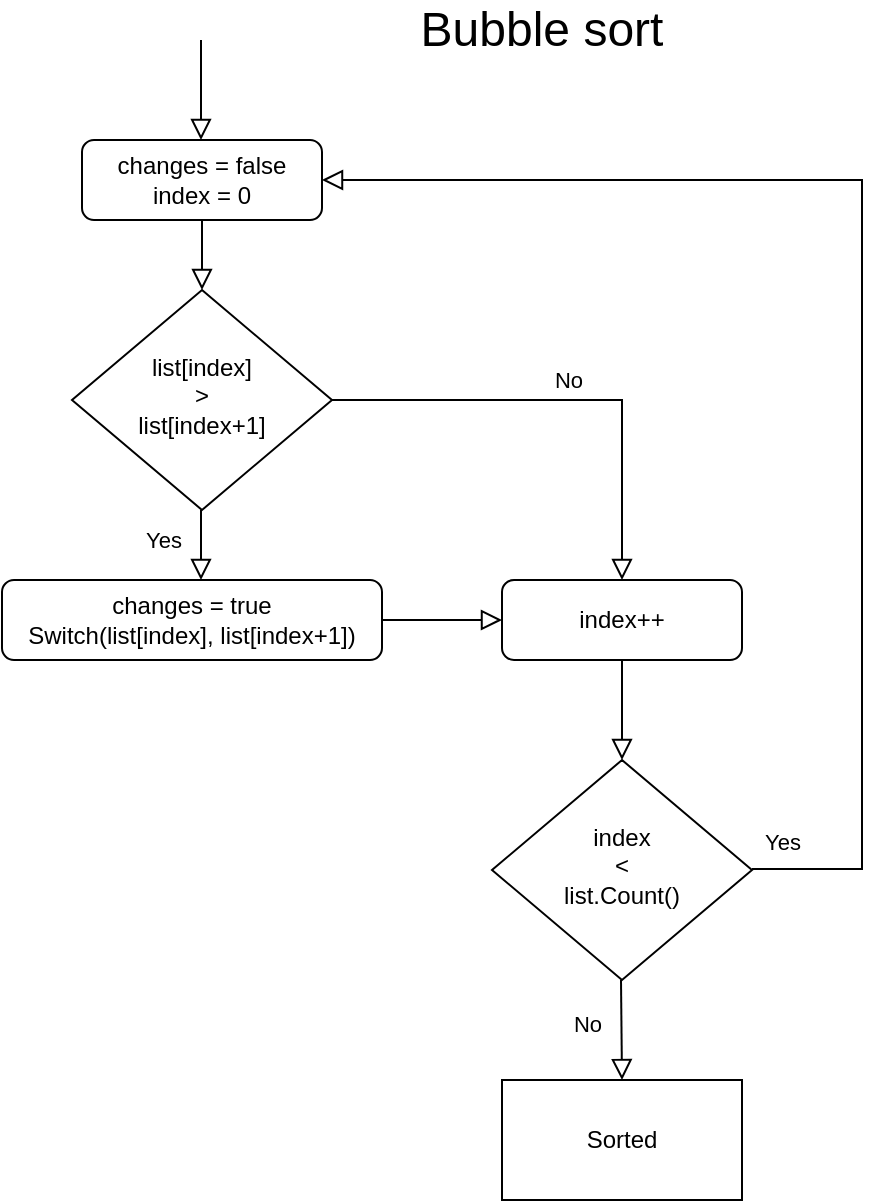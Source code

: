 <mxfile version="15.5.5" type="device"><diagram id="C5RBs43oDa-KdzZeNtuy" name="Page-1"><mxGraphModel dx="1038" dy="547" grid="1" gridSize="10" guides="1" tooltips="1" connect="1" arrows="1" fold="1" page="1" pageScale="1" pageWidth="827" pageHeight="1169" math="0" shadow="0"><root><mxCell id="WIyWlLk6GJQsqaUBKTNV-0"/><mxCell id="WIyWlLk6GJQsqaUBKTNV-1" parent="WIyWlLk6GJQsqaUBKTNV-0"/><mxCell id="WIyWlLk6GJQsqaUBKTNV-2" value="" style="rounded=0;html=1;jettySize=auto;orthogonalLoop=1;fontSize=11;endArrow=block;endFill=0;endSize=8;strokeWidth=1;shadow=0;labelBackgroundColor=none;edgeStyle=orthogonalEdgeStyle;" parent="WIyWlLk6GJQsqaUBKTNV-1" source="WIyWlLk6GJQsqaUBKTNV-3" target="WIyWlLk6GJQsqaUBKTNV-6" edge="1"><mxGeometry relative="1" as="geometry"/></mxCell><mxCell id="WIyWlLk6GJQsqaUBKTNV-3" value="changes = false&lt;br&gt;index = 0" style="rounded=1;whiteSpace=wrap;html=1;fontSize=12;glass=0;strokeWidth=1;shadow=0;" parent="WIyWlLk6GJQsqaUBKTNV-1" vertex="1"><mxGeometry x="310" y="150" width="120" height="40" as="geometry"/></mxCell><mxCell id="WIyWlLk6GJQsqaUBKTNV-5" value="No" style="edgeStyle=orthogonalEdgeStyle;rounded=0;html=1;jettySize=auto;orthogonalLoop=1;fontSize=11;endArrow=block;endFill=0;endSize=8;strokeWidth=1;shadow=0;labelBackgroundColor=none;" parent="WIyWlLk6GJQsqaUBKTNV-1" source="WIyWlLk6GJQsqaUBKTNV-6" target="WIyWlLk6GJQsqaUBKTNV-7" edge="1"><mxGeometry y="10" relative="1" as="geometry"><mxPoint as="offset"/></mxGeometry></mxCell><mxCell id="WIyWlLk6GJQsqaUBKTNV-6" value="list[index]&lt;br&gt;&amp;gt;&lt;br&gt;list[index+1]" style="rhombus;whiteSpace=wrap;html=1;shadow=0;fontFamily=Helvetica;fontSize=12;align=center;strokeWidth=1;spacing=6;spacingTop=-4;" parent="WIyWlLk6GJQsqaUBKTNV-1" vertex="1"><mxGeometry x="305" y="225" width="130" height="110" as="geometry"/></mxCell><mxCell id="WIyWlLk6GJQsqaUBKTNV-7" value="index++" style="rounded=1;whiteSpace=wrap;html=1;fontSize=12;glass=0;strokeWidth=1;shadow=0;" parent="WIyWlLk6GJQsqaUBKTNV-1" vertex="1"><mxGeometry x="520" y="370" width="120" height="40" as="geometry"/></mxCell><mxCell id="OO80S8_gG5d1rm4fUCcn-1" value="" style="rounded=0;html=1;jettySize=auto;orthogonalLoop=1;fontSize=11;endArrow=block;endFill=0;endSize=8;strokeWidth=1;shadow=0;labelBackgroundColor=none;edgeStyle=orthogonalEdgeStyle;" edge="1" parent="WIyWlLk6GJQsqaUBKTNV-1"><mxGeometry relative="1" as="geometry"><mxPoint x="369.5" y="100" as="sourcePoint"/><mxPoint x="369.5" y="150" as="targetPoint"/></mxGeometry></mxCell><mxCell id="OO80S8_gG5d1rm4fUCcn-4" value="" style="rounded=0;html=1;jettySize=auto;orthogonalLoop=1;fontSize=11;endArrow=block;endFill=0;endSize=8;strokeWidth=1;shadow=0;labelBackgroundColor=none;edgeStyle=orthogonalEdgeStyle;entryX=0.5;entryY=0;entryDx=0;entryDy=0;exitX=0.5;exitY=1;exitDx=0;exitDy=0;" edge="1" parent="WIyWlLk6GJQsqaUBKTNV-1" source="WIyWlLk6GJQsqaUBKTNV-7" target="OO80S8_gG5d1rm4fUCcn-8"><mxGeometry relative="1" as="geometry"><mxPoint x="600" y="240" as="sourcePoint"/><mxPoint x="550" y="195" as="targetPoint"/></mxGeometry></mxCell><mxCell id="OO80S8_gG5d1rm4fUCcn-5" value="Yes" style="rounded=0;html=1;jettySize=auto;orthogonalLoop=1;fontSize=11;endArrow=block;endFill=0;endSize=8;strokeWidth=1;shadow=0;labelBackgroundColor=none;edgeStyle=orthogonalEdgeStyle;align=right;" edge="1" parent="WIyWlLk6GJQsqaUBKTNV-1"><mxGeometry x="-0.143" y="-9" relative="1" as="geometry"><mxPoint x="369.5" y="335" as="sourcePoint"/><mxPoint x="369.5" y="370" as="targetPoint"/><mxPoint as="offset"/></mxGeometry></mxCell><mxCell id="OO80S8_gG5d1rm4fUCcn-6" value="changes = true&lt;br&gt;Switch(list[index], list[index+1])" style="rounded=1;whiteSpace=wrap;html=1;fontSize=12;glass=0;strokeWidth=1;shadow=0;" vertex="1" parent="WIyWlLk6GJQsqaUBKTNV-1"><mxGeometry x="270" y="370" width="190" height="40" as="geometry"/></mxCell><mxCell id="OO80S8_gG5d1rm4fUCcn-7" value="" style="rounded=0;html=1;jettySize=auto;orthogonalLoop=1;fontSize=11;endArrow=block;endFill=0;endSize=8;strokeWidth=1;shadow=0;labelBackgroundColor=none;edgeStyle=orthogonalEdgeStyle;entryX=0;entryY=0.5;entryDx=0;entryDy=0;exitX=1;exitY=0.5;exitDx=0;exitDy=0;" edge="1" parent="WIyWlLk6GJQsqaUBKTNV-1" source="OO80S8_gG5d1rm4fUCcn-6" target="WIyWlLk6GJQsqaUBKTNV-7"><mxGeometry relative="1" as="geometry"><mxPoint x="740" y="370" as="sourcePoint"/><mxPoint x="610" y="280" as="targetPoint"/></mxGeometry></mxCell><mxCell id="OO80S8_gG5d1rm4fUCcn-8" value="index&lt;br&gt;&amp;lt;&lt;br&gt;list.Count()" style="rhombus;whiteSpace=wrap;html=1;shadow=0;fontFamily=Helvetica;fontSize=12;align=center;strokeWidth=1;spacing=6;spacingTop=-4;" vertex="1" parent="WIyWlLk6GJQsqaUBKTNV-1"><mxGeometry x="515" y="460" width="130" height="110" as="geometry"/></mxCell><mxCell id="OO80S8_gG5d1rm4fUCcn-9" value="" style="rounded=0;html=1;jettySize=auto;orthogonalLoop=1;fontSize=11;endArrow=block;endFill=0;endSize=8;strokeWidth=1;shadow=0;labelBackgroundColor=none;edgeStyle=orthogonalEdgeStyle;entryX=1;entryY=0.5;entryDx=0;entryDy=0;exitX=1;exitY=0.5;exitDx=0;exitDy=0;" edge="1" parent="WIyWlLk6GJQsqaUBKTNV-1" target="WIyWlLk6GJQsqaUBKTNV-3"><mxGeometry relative="1" as="geometry"><mxPoint x="645" y="514.5" as="sourcePoint"/><mxPoint x="705" y="514.5" as="targetPoint"/><Array as="points"><mxPoint x="700" y="515"/><mxPoint x="700" y="170"/></Array></mxGeometry></mxCell><mxCell id="OO80S8_gG5d1rm4fUCcn-10" value="Yes" style="edgeLabel;html=1;align=center;verticalAlign=middle;resizable=0;points=[];" vertex="1" connectable="0" parent="OO80S8_gG5d1rm4fUCcn-9"><mxGeometry x="-0.396" y="-3" relative="1" as="geometry"><mxPoint x="-43" y="133" as="offset"/></mxGeometry></mxCell><mxCell id="OO80S8_gG5d1rm4fUCcn-11" value="No" style="rounded=0;html=1;jettySize=auto;orthogonalLoop=1;fontSize=11;endArrow=block;endFill=0;endSize=8;strokeWidth=1;shadow=0;labelBackgroundColor=none;edgeStyle=orthogonalEdgeStyle;align=right;entryX=0.5;entryY=0;entryDx=0;entryDy=0;" edge="1" parent="WIyWlLk6GJQsqaUBKTNV-1" target="OO80S8_gG5d1rm4fUCcn-12"><mxGeometry x="-0.143" y="-9" relative="1" as="geometry"><mxPoint x="579.5" y="570" as="sourcePoint"/><mxPoint x="579.5" y="605" as="targetPoint"/><mxPoint as="offset"/></mxGeometry></mxCell><mxCell id="OO80S8_gG5d1rm4fUCcn-12" value="Sorted" style="rounded=0;whiteSpace=wrap;html=1;" vertex="1" parent="WIyWlLk6GJQsqaUBKTNV-1"><mxGeometry x="520" y="620" width="120" height="60" as="geometry"/></mxCell><mxCell id="OO80S8_gG5d1rm4fUCcn-13" value="&lt;font style=&quot;font-size: 24px&quot;&gt;Bubble sort&lt;/font&gt;" style="text;html=1;strokeColor=none;fillColor=none;align=center;verticalAlign=middle;whiteSpace=wrap;rounded=0;" vertex="1" parent="WIyWlLk6GJQsqaUBKTNV-1"><mxGeometry x="440" y="80" width="200" height="30" as="geometry"/></mxCell></root></mxGraphModel></diagram></mxfile>
